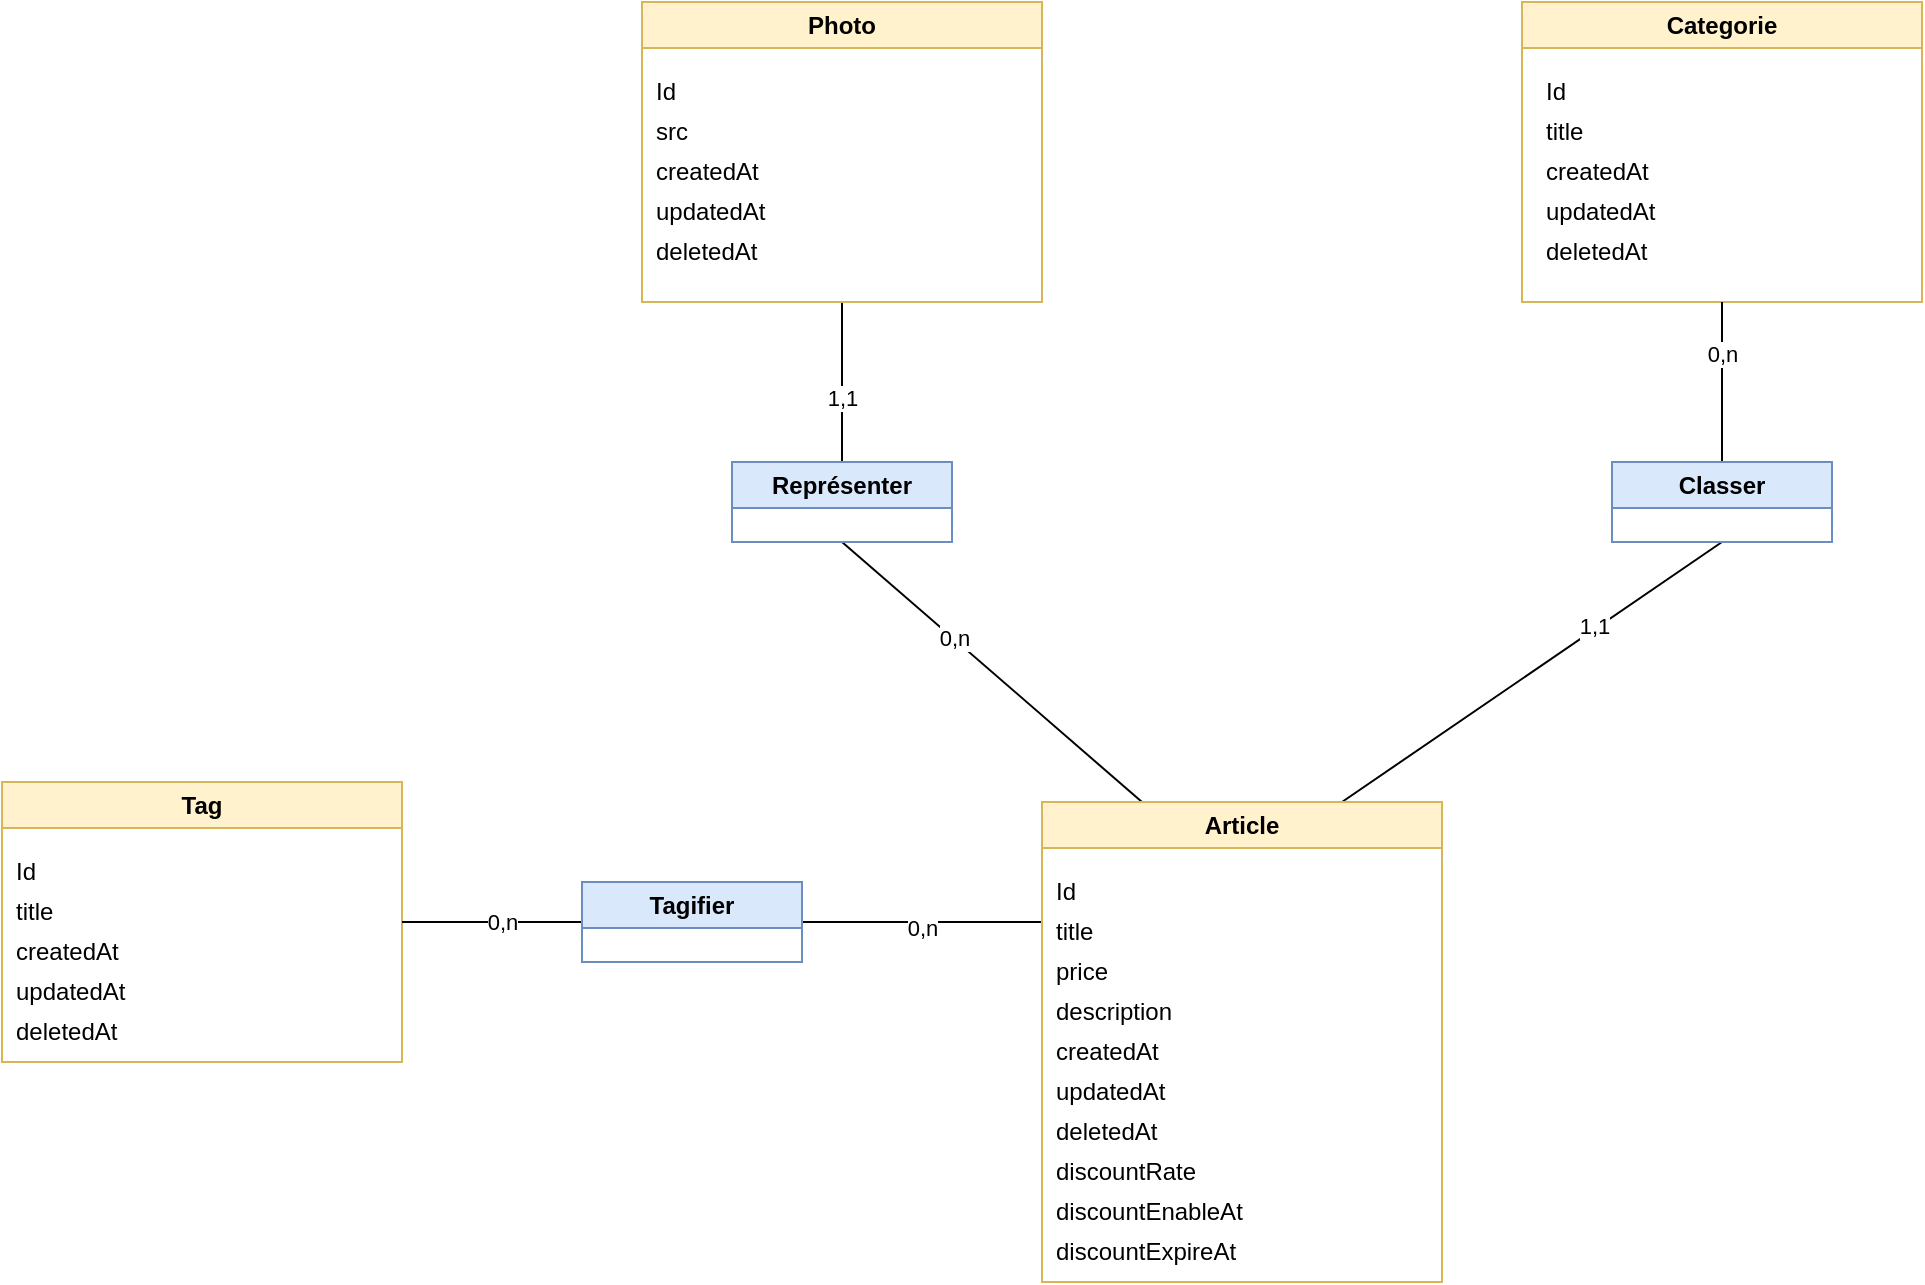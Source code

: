 <mxfile version="20.8.5" type="github">
  <diagram id="aib1PSoFXxBQyVo25-rL" name="Page-1">
    <mxGraphModel dx="2793" dy="1107" grid="1" gridSize="10" guides="1" tooltips="1" connect="1" arrows="1" fold="1" page="1" pageScale="1" pageWidth="850" pageHeight="1100" math="0" shadow="0">
      <root>
        <mxCell id="0" />
        <mxCell id="1" parent="0" />
        <mxCell id="JCA2NXcP29K0GtfBwjYJ-50" style="edgeStyle=none;rounded=0;orthogonalLoop=1;jettySize=auto;html=1;exitX=0;exitY=0.25;exitDx=0;exitDy=0;entryX=1;entryY=0.5;entryDx=0;entryDy=0;endArrow=none;endFill=0;elbow=vertical;" edge="1" parent="1" source="JCA2NXcP29K0GtfBwjYJ-1" target="JCA2NXcP29K0GtfBwjYJ-49">
          <mxGeometry relative="1" as="geometry" />
        </mxCell>
        <mxCell id="JCA2NXcP29K0GtfBwjYJ-52" value="0,n" style="edgeLabel;html=1;align=center;verticalAlign=middle;resizable=0;points=[];" vertex="1" connectable="0" parent="JCA2NXcP29K0GtfBwjYJ-50">
          <mxGeometry x="0.302" y="-1" relative="1" as="geometry">
            <mxPoint x="18" y="4" as="offset" />
          </mxGeometry>
        </mxCell>
        <mxCell id="JCA2NXcP29K0GtfBwjYJ-55" style="edgeStyle=none;rounded=0;orthogonalLoop=1;jettySize=auto;html=1;exitX=0.25;exitY=0;exitDx=0;exitDy=0;entryX=0.5;entryY=1;entryDx=0;entryDy=0;endArrow=none;endFill=0;elbow=vertical;" edge="1" parent="1" source="JCA2NXcP29K0GtfBwjYJ-1" target="JCA2NXcP29K0GtfBwjYJ-54">
          <mxGeometry relative="1" as="geometry" />
        </mxCell>
        <mxCell id="JCA2NXcP29K0GtfBwjYJ-57" value="0,n" style="edgeLabel;html=1;align=center;verticalAlign=middle;resizable=0;points=[];" vertex="1" connectable="0" parent="JCA2NXcP29K0GtfBwjYJ-55">
          <mxGeometry x="0.261" relative="1" as="geometry">
            <mxPoint as="offset" />
          </mxGeometry>
        </mxCell>
        <mxCell id="JCA2NXcP29K0GtfBwjYJ-67" style="edgeStyle=none;rounded=0;orthogonalLoop=1;jettySize=auto;html=1;exitX=0.75;exitY=0;exitDx=0;exitDy=0;entryX=0.5;entryY=1;entryDx=0;entryDy=0;endArrow=none;endFill=0;elbow=vertical;" edge="1" parent="1" source="JCA2NXcP29K0GtfBwjYJ-1" target="JCA2NXcP29K0GtfBwjYJ-65">
          <mxGeometry relative="1" as="geometry" />
        </mxCell>
        <mxCell id="JCA2NXcP29K0GtfBwjYJ-68" value="1,1" style="edgeLabel;html=1;align=center;verticalAlign=middle;resizable=0;points=[];" vertex="1" connectable="0" parent="JCA2NXcP29K0GtfBwjYJ-67">
          <mxGeometry x="0.332" y="2" relative="1" as="geometry">
            <mxPoint as="offset" />
          </mxGeometry>
        </mxCell>
        <mxCell id="JCA2NXcP29K0GtfBwjYJ-1" value="Article" style="swimlane;whiteSpace=wrap;html=1;fillColor=#fff2cc;strokeColor=#d6b656;" vertex="1" parent="1">
          <mxGeometry x="360" y="410" width="200" height="240" as="geometry" />
        </mxCell>
        <mxCell id="JCA2NXcP29K0GtfBwjYJ-3" value="title" style="text;html=1;align=left;verticalAlign=middle;resizable=0;points=[];autosize=1;strokeColor=none;fillColor=none;" vertex="1" parent="JCA2NXcP29K0GtfBwjYJ-1">
          <mxGeometry x="5" y="50" width="40" height="30" as="geometry" />
        </mxCell>
        <mxCell id="JCA2NXcP29K0GtfBwjYJ-4" value="price" style="text;html=1;align=left;verticalAlign=middle;resizable=0;points=[];autosize=1;strokeColor=none;fillColor=none;" vertex="1" parent="JCA2NXcP29K0GtfBwjYJ-1">
          <mxGeometry x="5" y="70" width="50" height="30" as="geometry" />
        </mxCell>
        <mxCell id="JCA2NXcP29K0GtfBwjYJ-5" value="description" style="text;html=1;align=left;verticalAlign=middle;resizable=0;points=[];autosize=1;strokeColor=none;fillColor=none;" vertex="1" parent="JCA2NXcP29K0GtfBwjYJ-1">
          <mxGeometry x="5" y="90" width="80" height="30" as="geometry" />
        </mxCell>
        <mxCell id="JCA2NXcP29K0GtfBwjYJ-2" value="Id" style="text;html=1;align=left;verticalAlign=middle;resizable=0;points=[];autosize=1;strokeColor=none;fillColor=none;" vertex="1" parent="JCA2NXcP29K0GtfBwjYJ-1">
          <mxGeometry x="5" y="30" width="30" height="30" as="geometry" />
        </mxCell>
        <mxCell id="JCA2NXcP29K0GtfBwjYJ-16" value="createdAt" style="text;html=1;align=left;verticalAlign=middle;resizable=0;points=[];autosize=1;strokeColor=none;fillColor=none;" vertex="1" parent="JCA2NXcP29K0GtfBwjYJ-1">
          <mxGeometry x="5" y="110" width="70" height="30" as="geometry" />
        </mxCell>
        <mxCell id="JCA2NXcP29K0GtfBwjYJ-17" value="updatedAt" style="text;html=1;align=left;verticalAlign=middle;resizable=0;points=[];autosize=1;strokeColor=none;fillColor=none;" vertex="1" parent="JCA2NXcP29K0GtfBwjYJ-1">
          <mxGeometry x="5" y="130" width="80" height="30" as="geometry" />
        </mxCell>
        <mxCell id="JCA2NXcP29K0GtfBwjYJ-18" value="deletedAt" style="text;html=1;align=left;verticalAlign=middle;resizable=0;points=[];autosize=1;strokeColor=none;fillColor=none;" vertex="1" parent="JCA2NXcP29K0GtfBwjYJ-1">
          <mxGeometry x="5" y="150" width="70" height="30" as="geometry" />
        </mxCell>
        <mxCell id="JCA2NXcP29K0GtfBwjYJ-24" value="discountRate" style="text;html=1;align=left;verticalAlign=middle;resizable=0;points=[];autosize=1;strokeColor=none;fillColor=none;" vertex="1" parent="JCA2NXcP29K0GtfBwjYJ-1">
          <mxGeometry x="5" y="170" width="90" height="30" as="geometry" />
        </mxCell>
        <mxCell id="JCA2NXcP29K0GtfBwjYJ-26" value="discountEnableAt" style="text;html=1;align=left;verticalAlign=middle;resizable=0;points=[];autosize=1;strokeColor=none;fillColor=none;" vertex="1" parent="JCA2NXcP29K0GtfBwjYJ-1">
          <mxGeometry x="5" y="190" width="120" height="30" as="geometry" />
        </mxCell>
        <mxCell id="JCA2NXcP29K0GtfBwjYJ-27" value="discountExpireAt" style="text;html=1;align=left;verticalAlign=middle;resizable=0;points=[];autosize=1;strokeColor=none;fillColor=none;" vertex="1" parent="JCA2NXcP29K0GtfBwjYJ-1">
          <mxGeometry x="5" y="210" width="110" height="30" as="geometry" />
        </mxCell>
        <mxCell id="JCA2NXcP29K0GtfBwjYJ-8" value="Categorie" style="swimlane;whiteSpace=wrap;html=1;fillColor=#fff2cc;strokeColor=#d6b656;" vertex="1" parent="1">
          <mxGeometry x="600" y="10" width="200" height="150" as="geometry" />
        </mxCell>
        <mxCell id="JCA2NXcP29K0GtfBwjYJ-29" value="Id" style="text;html=1;align=left;verticalAlign=middle;resizable=0;points=[];autosize=1;strokeColor=none;fillColor=none;" vertex="1" parent="JCA2NXcP29K0GtfBwjYJ-8">
          <mxGeometry x="10" y="30" width="30" height="30" as="geometry" />
        </mxCell>
        <mxCell id="JCA2NXcP29K0GtfBwjYJ-30" value="title" style="text;html=1;align=left;verticalAlign=middle;resizable=0;points=[];autosize=1;strokeColor=none;fillColor=none;" vertex="1" parent="JCA2NXcP29K0GtfBwjYJ-8">
          <mxGeometry x="10" y="50" width="40" height="30" as="geometry" />
        </mxCell>
        <mxCell id="JCA2NXcP29K0GtfBwjYJ-70" value="createdAt" style="text;html=1;align=left;verticalAlign=middle;resizable=0;points=[];autosize=1;strokeColor=none;fillColor=none;" vertex="1" parent="JCA2NXcP29K0GtfBwjYJ-8">
          <mxGeometry x="10" y="70" width="70" height="30" as="geometry" />
        </mxCell>
        <mxCell id="JCA2NXcP29K0GtfBwjYJ-71" value="updatedAt" style="text;html=1;align=left;verticalAlign=middle;resizable=0;points=[];autosize=1;strokeColor=none;fillColor=none;" vertex="1" parent="JCA2NXcP29K0GtfBwjYJ-8">
          <mxGeometry x="10" y="90" width="80" height="30" as="geometry" />
        </mxCell>
        <mxCell id="JCA2NXcP29K0GtfBwjYJ-72" value="deletedAt" style="text;html=1;align=left;verticalAlign=middle;resizable=0;points=[];autosize=1;strokeColor=none;fillColor=none;" vertex="1" parent="JCA2NXcP29K0GtfBwjYJ-8">
          <mxGeometry x="10" y="110" width="70" height="30" as="geometry" />
        </mxCell>
        <mxCell id="JCA2NXcP29K0GtfBwjYJ-15" value="Tag" style="swimlane;whiteSpace=wrap;html=1;fillColor=#fff2cc;strokeColor=#d6b656;" vertex="1" parent="1">
          <mxGeometry x="-160" y="400" width="200" height="140" as="geometry" />
        </mxCell>
        <mxCell id="JCA2NXcP29K0GtfBwjYJ-28" value="Id" style="text;html=1;align=left;verticalAlign=middle;resizable=0;points=[];autosize=1;strokeColor=none;fillColor=none;" vertex="1" parent="JCA2NXcP29K0GtfBwjYJ-15">
          <mxGeometry x="5" y="30" width="30" height="30" as="geometry" />
        </mxCell>
        <mxCell id="JCA2NXcP29K0GtfBwjYJ-31" value="title" style="text;html=1;align=left;verticalAlign=middle;resizable=0;points=[];autosize=1;strokeColor=none;fillColor=none;" vertex="1" parent="JCA2NXcP29K0GtfBwjYJ-15">
          <mxGeometry x="5" y="50" width="40" height="30" as="geometry" />
        </mxCell>
        <mxCell id="JCA2NXcP29K0GtfBwjYJ-62" value="createdAt" style="text;html=1;align=left;verticalAlign=middle;resizable=0;points=[];autosize=1;strokeColor=none;fillColor=none;" vertex="1" parent="JCA2NXcP29K0GtfBwjYJ-15">
          <mxGeometry x="5" y="70" width="70" height="30" as="geometry" />
        </mxCell>
        <mxCell id="JCA2NXcP29K0GtfBwjYJ-63" value="updatedAt" style="text;html=1;align=left;verticalAlign=middle;resizable=0;points=[];autosize=1;strokeColor=none;fillColor=none;" vertex="1" parent="JCA2NXcP29K0GtfBwjYJ-15">
          <mxGeometry x="5" y="90" width="80" height="30" as="geometry" />
        </mxCell>
        <mxCell id="JCA2NXcP29K0GtfBwjYJ-64" value="deletedAt" style="text;html=1;align=left;verticalAlign=middle;resizable=0;points=[];autosize=1;strokeColor=none;fillColor=none;" vertex="1" parent="JCA2NXcP29K0GtfBwjYJ-15">
          <mxGeometry x="5" y="110" width="70" height="30" as="geometry" />
        </mxCell>
        <mxCell id="JCA2NXcP29K0GtfBwjYJ-56" style="edgeStyle=none;rounded=0;orthogonalLoop=1;jettySize=auto;html=1;exitX=0.5;exitY=1;exitDx=0;exitDy=0;entryX=0.5;entryY=0;entryDx=0;entryDy=0;endArrow=none;endFill=0;elbow=vertical;" edge="1" parent="1" source="JCA2NXcP29K0GtfBwjYJ-19" target="JCA2NXcP29K0GtfBwjYJ-54">
          <mxGeometry relative="1" as="geometry" />
        </mxCell>
        <mxCell id="JCA2NXcP29K0GtfBwjYJ-58" value="1,1" style="edgeLabel;html=1;align=center;verticalAlign=middle;resizable=0;points=[];" vertex="1" connectable="0" parent="JCA2NXcP29K0GtfBwjYJ-56">
          <mxGeometry x="0.201" relative="1" as="geometry">
            <mxPoint as="offset" />
          </mxGeometry>
        </mxCell>
        <mxCell id="JCA2NXcP29K0GtfBwjYJ-19" value="Photo" style="swimlane;whiteSpace=wrap;html=1;fillColor=#fff2cc;strokeColor=#d6b656;" vertex="1" parent="1">
          <mxGeometry x="160" y="10" width="200" height="150" as="geometry" />
        </mxCell>
        <mxCell id="JCA2NXcP29K0GtfBwjYJ-20" value="Id" style="text;html=1;align=left;verticalAlign=middle;resizable=0;points=[];autosize=1;strokeColor=none;fillColor=none;" vertex="1" parent="JCA2NXcP29K0GtfBwjYJ-19">
          <mxGeometry x="5" y="30" width="30" height="30" as="geometry" />
        </mxCell>
        <mxCell id="JCA2NXcP29K0GtfBwjYJ-21" value="src" style="text;html=1;align=left;verticalAlign=middle;resizable=0;points=[];autosize=1;strokeColor=none;fillColor=none;" vertex="1" parent="JCA2NXcP29K0GtfBwjYJ-19">
          <mxGeometry x="5" y="50" width="40" height="30" as="geometry" />
        </mxCell>
        <mxCell id="JCA2NXcP29K0GtfBwjYJ-59" value="createdAt" style="text;html=1;align=left;verticalAlign=middle;resizable=0;points=[];autosize=1;strokeColor=none;fillColor=none;" vertex="1" parent="JCA2NXcP29K0GtfBwjYJ-19">
          <mxGeometry x="5" y="70" width="70" height="30" as="geometry" />
        </mxCell>
        <mxCell id="JCA2NXcP29K0GtfBwjYJ-60" value="updatedAt" style="text;html=1;align=left;verticalAlign=middle;resizable=0;points=[];autosize=1;strokeColor=none;fillColor=none;" vertex="1" parent="JCA2NXcP29K0GtfBwjYJ-19">
          <mxGeometry x="5" y="90" width="80" height="30" as="geometry" />
        </mxCell>
        <mxCell id="JCA2NXcP29K0GtfBwjYJ-61" value="deletedAt" style="text;html=1;align=left;verticalAlign=middle;resizable=0;points=[];autosize=1;strokeColor=none;fillColor=none;" vertex="1" parent="JCA2NXcP29K0GtfBwjYJ-19">
          <mxGeometry x="5" y="110" width="70" height="30" as="geometry" />
        </mxCell>
        <mxCell id="JCA2NXcP29K0GtfBwjYJ-51" style="edgeStyle=none;rounded=0;orthogonalLoop=1;jettySize=auto;html=1;exitX=0;exitY=0.5;exitDx=0;exitDy=0;entryX=1;entryY=0.5;entryDx=0;entryDy=0;endArrow=none;endFill=0;elbow=vertical;" edge="1" parent="1" source="JCA2NXcP29K0GtfBwjYJ-49" target="JCA2NXcP29K0GtfBwjYJ-15">
          <mxGeometry relative="1" as="geometry" />
        </mxCell>
        <mxCell id="JCA2NXcP29K0GtfBwjYJ-53" value="0,n" style="edgeLabel;html=1;align=center;verticalAlign=middle;resizable=0;points=[];" vertex="1" connectable="0" parent="JCA2NXcP29K0GtfBwjYJ-51">
          <mxGeometry x="-0.236" y="-1" relative="1" as="geometry">
            <mxPoint x="-6" y="1" as="offset" />
          </mxGeometry>
        </mxCell>
        <mxCell id="JCA2NXcP29K0GtfBwjYJ-49" value="Tagifier" style="swimlane;whiteSpace=wrap;html=1;fillColor=#dae8fc;strokeColor=#6c8ebf;" vertex="1" parent="1">
          <mxGeometry x="130" y="450" width="110" height="40" as="geometry" />
        </mxCell>
        <mxCell id="JCA2NXcP29K0GtfBwjYJ-54" value="Représenter" style="swimlane;whiteSpace=wrap;html=1;fillColor=#dae8fc;strokeColor=#6c8ebf;" vertex="1" parent="1">
          <mxGeometry x="205" y="240" width="110" height="40" as="geometry" />
        </mxCell>
        <mxCell id="JCA2NXcP29K0GtfBwjYJ-66" style="edgeStyle=none;rounded=0;orthogonalLoop=1;jettySize=auto;html=1;exitX=0.5;exitY=0;exitDx=0;exitDy=0;entryX=0.5;entryY=1;entryDx=0;entryDy=0;endArrow=none;endFill=0;elbow=vertical;" edge="1" parent="1" source="JCA2NXcP29K0GtfBwjYJ-65" target="JCA2NXcP29K0GtfBwjYJ-8">
          <mxGeometry relative="1" as="geometry" />
        </mxCell>
        <mxCell id="JCA2NXcP29K0GtfBwjYJ-69" value="0,n" style="edgeLabel;html=1;align=center;verticalAlign=middle;resizable=0;points=[];" vertex="1" connectable="0" parent="JCA2NXcP29K0GtfBwjYJ-66">
          <mxGeometry x="0.35" relative="1" as="geometry">
            <mxPoint as="offset" />
          </mxGeometry>
        </mxCell>
        <mxCell id="JCA2NXcP29K0GtfBwjYJ-65" value="Classer" style="swimlane;whiteSpace=wrap;html=1;fillColor=#dae8fc;strokeColor=#6c8ebf;" vertex="1" parent="1">
          <mxGeometry x="645" y="240" width="110" height="40" as="geometry" />
        </mxCell>
      </root>
    </mxGraphModel>
  </diagram>
</mxfile>
